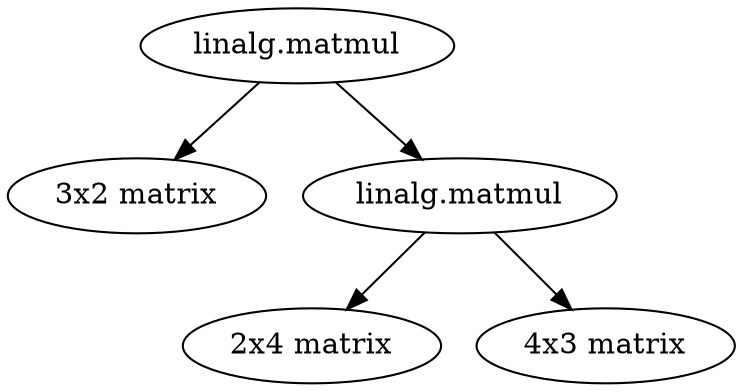 digraph {
	0 [label="linalg.matmul", rows="NA", columns="NA", oldID="5", oldOpID="5"];
	1 [label="3x2 matrix", rows="3", columns="2", oldID="0", oldOpID="0"];
	2 [label="linalg.matmul", rows="NA", columns="NA", oldID="2", oldOpID="2"];
	3 [label="2x4 matrix", rows="2", columns="4", oldID="4", oldOpID="4"];
	4 [label="4x3 matrix", rows="4", columns="3", oldID="7", oldOpID="7"];

	0 -> 1;
	0 -> 2;
	2 -> 3;
	2 -> 4;
}